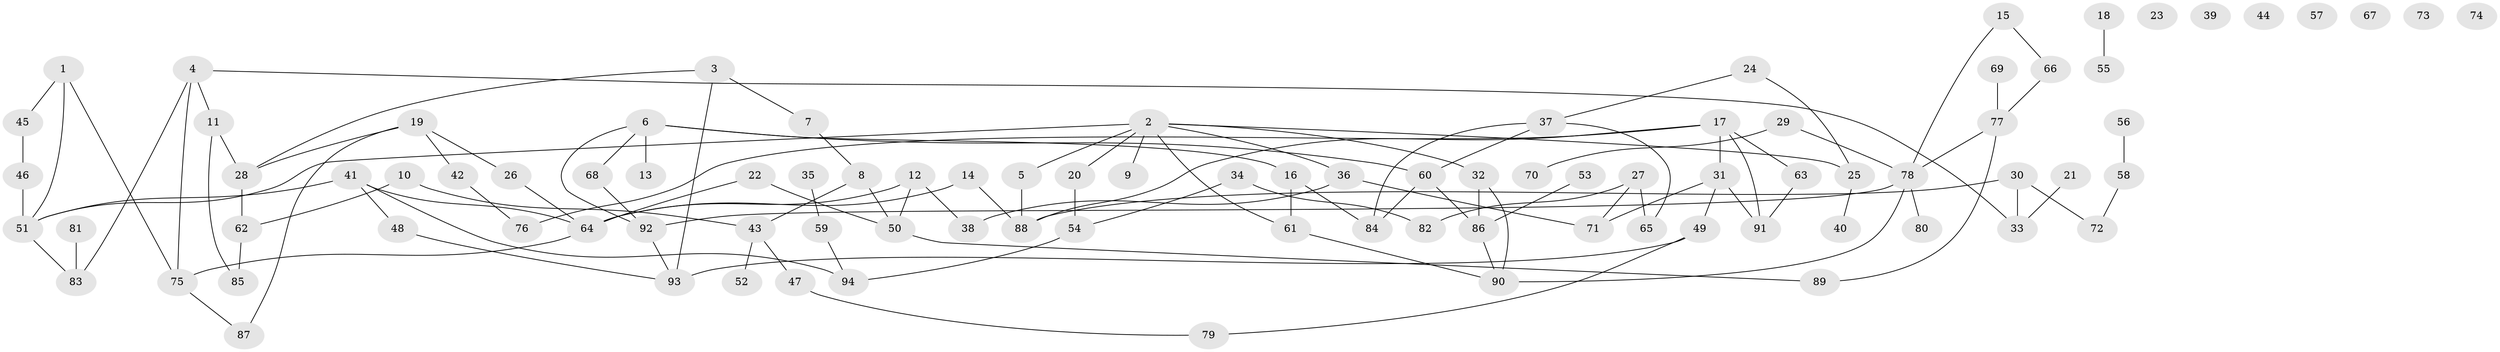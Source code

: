 // coarse degree distribution, {2: 0.15384615384615385, 7: 0.02564102564102564, 3: 0.2564102564102564, 1: 0.20512820512820512, 4: 0.23076923076923078, 6: 0.05128205128205128, 5: 0.07692307692307693}
// Generated by graph-tools (version 1.1) at 2025/35/03/04/25 23:35:48]
// undirected, 94 vertices, 118 edges
graph export_dot {
  node [color=gray90,style=filled];
  1;
  2;
  3;
  4;
  5;
  6;
  7;
  8;
  9;
  10;
  11;
  12;
  13;
  14;
  15;
  16;
  17;
  18;
  19;
  20;
  21;
  22;
  23;
  24;
  25;
  26;
  27;
  28;
  29;
  30;
  31;
  32;
  33;
  34;
  35;
  36;
  37;
  38;
  39;
  40;
  41;
  42;
  43;
  44;
  45;
  46;
  47;
  48;
  49;
  50;
  51;
  52;
  53;
  54;
  55;
  56;
  57;
  58;
  59;
  60;
  61;
  62;
  63;
  64;
  65;
  66;
  67;
  68;
  69;
  70;
  71;
  72;
  73;
  74;
  75;
  76;
  77;
  78;
  79;
  80;
  81;
  82;
  83;
  84;
  85;
  86;
  87;
  88;
  89;
  90;
  91;
  92;
  93;
  94;
  1 -- 45;
  1 -- 51;
  1 -- 75;
  2 -- 5;
  2 -- 9;
  2 -- 20;
  2 -- 25;
  2 -- 32;
  2 -- 36;
  2 -- 51;
  2 -- 61;
  3 -- 7;
  3 -- 28;
  3 -- 93;
  4 -- 11;
  4 -- 33;
  4 -- 75;
  4 -- 83;
  5 -- 88;
  6 -- 13;
  6 -- 16;
  6 -- 60;
  6 -- 68;
  6 -- 92;
  7 -- 8;
  8 -- 43;
  8 -- 50;
  10 -- 43;
  10 -- 62;
  11 -- 28;
  11 -- 85;
  12 -- 38;
  12 -- 50;
  12 -- 64;
  14 -- 64;
  14 -- 88;
  15 -- 66;
  15 -- 78;
  16 -- 61;
  16 -- 84;
  17 -- 31;
  17 -- 63;
  17 -- 76;
  17 -- 88;
  17 -- 91;
  18 -- 55;
  19 -- 26;
  19 -- 28;
  19 -- 42;
  19 -- 87;
  20 -- 54;
  21 -- 33;
  22 -- 50;
  22 -- 64;
  24 -- 25;
  24 -- 37;
  25 -- 40;
  26 -- 64;
  27 -- 65;
  27 -- 71;
  27 -- 82;
  28 -- 62;
  29 -- 70;
  29 -- 78;
  30 -- 33;
  30 -- 72;
  30 -- 88;
  31 -- 49;
  31 -- 71;
  31 -- 91;
  32 -- 86;
  32 -- 90;
  34 -- 54;
  34 -- 82;
  35 -- 59;
  36 -- 38;
  36 -- 71;
  37 -- 60;
  37 -- 65;
  37 -- 84;
  41 -- 48;
  41 -- 51;
  41 -- 64;
  41 -- 94;
  42 -- 76;
  43 -- 47;
  43 -- 52;
  45 -- 46;
  46 -- 51;
  47 -- 79;
  48 -- 93;
  49 -- 79;
  49 -- 93;
  50 -- 89;
  51 -- 83;
  53 -- 86;
  54 -- 94;
  56 -- 58;
  58 -- 72;
  59 -- 94;
  60 -- 84;
  60 -- 86;
  61 -- 90;
  62 -- 85;
  63 -- 91;
  64 -- 75;
  66 -- 77;
  68 -- 92;
  69 -- 77;
  75 -- 87;
  77 -- 78;
  77 -- 89;
  78 -- 80;
  78 -- 90;
  78 -- 92;
  81 -- 83;
  86 -- 90;
  92 -- 93;
}
